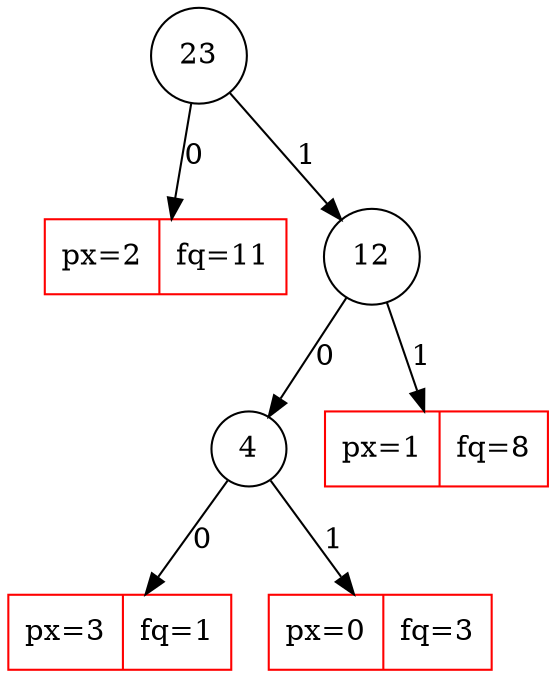 digraph {
	node [fontename="Arial"];
	n6 [shape = circle, label="23"]
	n2 [shape = record, label="px=2|fq=11", color=RED]
	n6 -> n2 [label=0]
	n5 [shape = circle, label="12"]
	n4 [shape = circle, label="4"]
	n3 [shape = record, label="px=3|fq=1", color=RED]
	n4 -> n3 [label=0]
	n0 [shape = record, label="px=0|fq=3", color=RED]
	n4 -> n0 [label=1]
	n5 -> n4 [label=0]
	n1 [shape = record, label="px=1|fq=8", color=RED]
	n5 -> n1 [label=1]
	n6 -> n5 [label=1]
}
